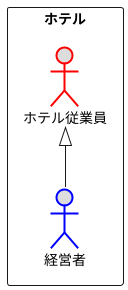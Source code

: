 @startuml ユースケース図
' left to right direction
rectangle ホテル{
actor ホテル従業員 #DDDDDD;line:Red;line.bold;
actor 経営者 #DDDDDD;line:Blue;line.bold;
}
ホテル従業員<|-- 経営者
@enduml